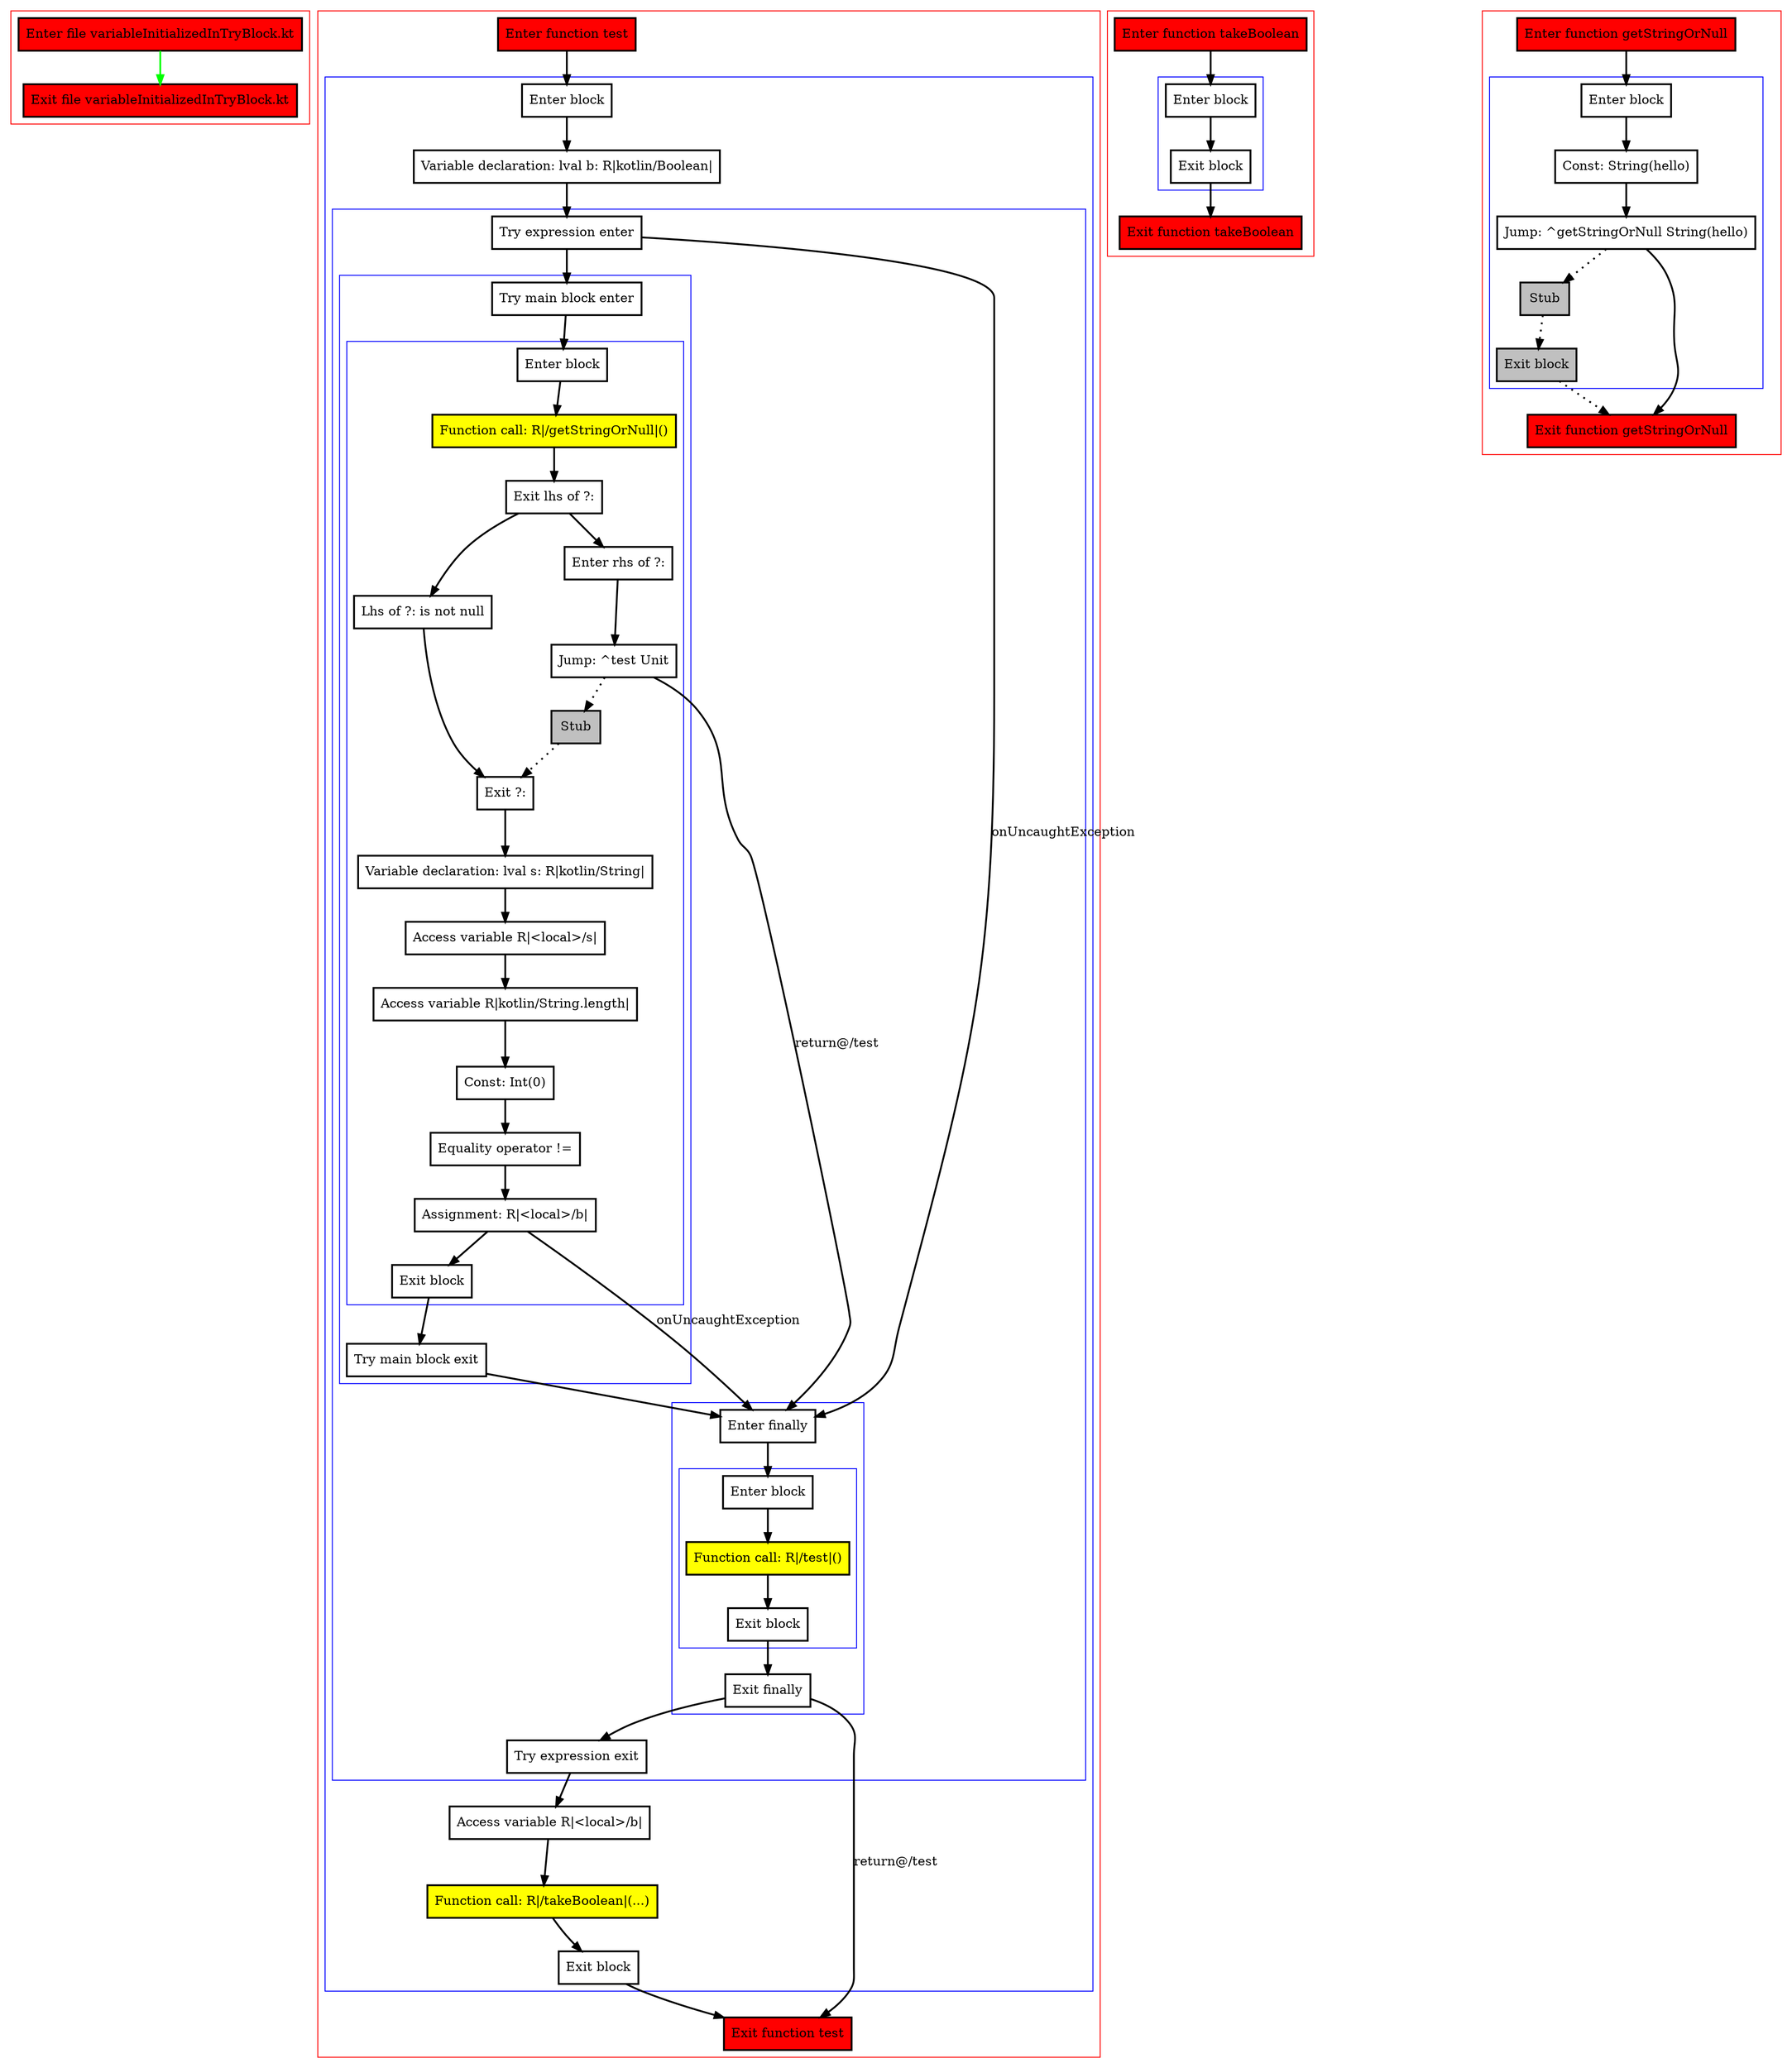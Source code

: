 digraph variableInitializedInTryBlock_kt {
    graph [nodesep=3]
    node [shape=box penwidth=2]
    edge [penwidth=2]

    subgraph cluster_0 {
        color=red
        0 [label="Enter file variableInitializedInTryBlock.kt" style="filled" fillcolor=red];
        1 [label="Exit file variableInitializedInTryBlock.kt" style="filled" fillcolor=red];
    }
    0 -> {1} [color=green];

    subgraph cluster_1 {
        color=red
        2 [label="Enter function test" style="filled" fillcolor=red];
        subgraph cluster_2 {
            color=blue
            3 [label="Enter block"];
            4 [label="Variable declaration: lval b: R|kotlin/Boolean|"];
            subgraph cluster_3 {
                color=blue
                5 [label="Try expression enter"];
                subgraph cluster_4 {
                    color=blue
                    6 [label="Try main block enter"];
                    subgraph cluster_5 {
                        color=blue
                        7 [label="Enter block"];
                        8 [label="Function call: R|/getStringOrNull|()" style="filled" fillcolor=yellow];
                        9 [label="Exit lhs of ?:"];
                        10 [label="Enter rhs of ?:"];
                        11 [label="Jump: ^test Unit"];
                        12 [label="Stub" style="filled" fillcolor=gray];
                        13 [label="Lhs of ?: is not null"];
                        14 [label="Exit ?:"];
                        15 [label="Variable declaration: lval s: R|kotlin/String|"];
                        16 [label="Access variable R|<local>/s|"];
                        17 [label="Access variable R|kotlin/String.length|"];
                        18 [label="Const: Int(0)"];
                        19 [label="Equality operator !="];
                        20 [label="Assignment: R|<local>/b|"];
                        21 [label="Exit block"];
                    }
                    22 [label="Try main block exit"];
                }
                subgraph cluster_6 {
                    color=blue
                    23 [label="Enter finally"];
                    subgraph cluster_7 {
                        color=blue
                        24 [label="Enter block"];
                        25 [label="Function call: R|/test|()" style="filled" fillcolor=yellow];
                        26 [label="Exit block"];
                    }
                    27 [label="Exit finally"];
                }
                28 [label="Try expression exit"];
            }
            29 [label="Access variable R|<local>/b|"];
            30 [label="Function call: R|/takeBoolean|(...)" style="filled" fillcolor=yellow];
            31 [label="Exit block"];
        }
        32 [label="Exit function test" style="filled" fillcolor=red];
    }
    2 -> {3};
    3 -> {4};
    4 -> {5};
    5 -> {6};
    5 -> {23} [label="onUncaughtException"];
    6 -> {7};
    7 -> {8};
    8 -> {9};
    9 -> {10 13};
    10 -> {11};
    11 -> {23} [label="return@/test"];
    11 -> {12} [style=dotted];
    12 -> {14} [style=dotted];
    13 -> {14};
    14 -> {15};
    15 -> {16};
    16 -> {17};
    17 -> {18};
    18 -> {19};
    19 -> {20};
    20 -> {21};
    20 -> {23} [label="onUncaughtException"];
    21 -> {22};
    22 -> {23};
    23 -> {24};
    24 -> {25};
    25 -> {26};
    26 -> {27};
    27 -> {28};
    27 -> {32} [label="return@/test"];
    28 -> {29};
    29 -> {30};
    30 -> {31};
    31 -> {32};

    subgraph cluster_8 {
        color=red
        33 [label="Enter function takeBoolean" style="filled" fillcolor=red];
        subgraph cluster_9 {
            color=blue
            34 [label="Enter block"];
            35 [label="Exit block"];
        }
        36 [label="Exit function takeBoolean" style="filled" fillcolor=red];
    }
    33 -> {34};
    34 -> {35};
    35 -> {36};

    subgraph cluster_10 {
        color=red
        37 [label="Enter function getStringOrNull" style="filled" fillcolor=red];
        subgraph cluster_11 {
            color=blue
            38 [label="Enter block"];
            39 [label="Const: String(hello)"];
            40 [label="Jump: ^getStringOrNull String(hello)"];
            41 [label="Stub" style="filled" fillcolor=gray];
            42 [label="Exit block" style="filled" fillcolor=gray];
        }
        43 [label="Exit function getStringOrNull" style="filled" fillcolor=red];
    }
    37 -> {38};
    38 -> {39};
    39 -> {40};
    40 -> {43};
    40 -> {41} [style=dotted];
    41 -> {42} [style=dotted];
    42 -> {43} [style=dotted];

}
